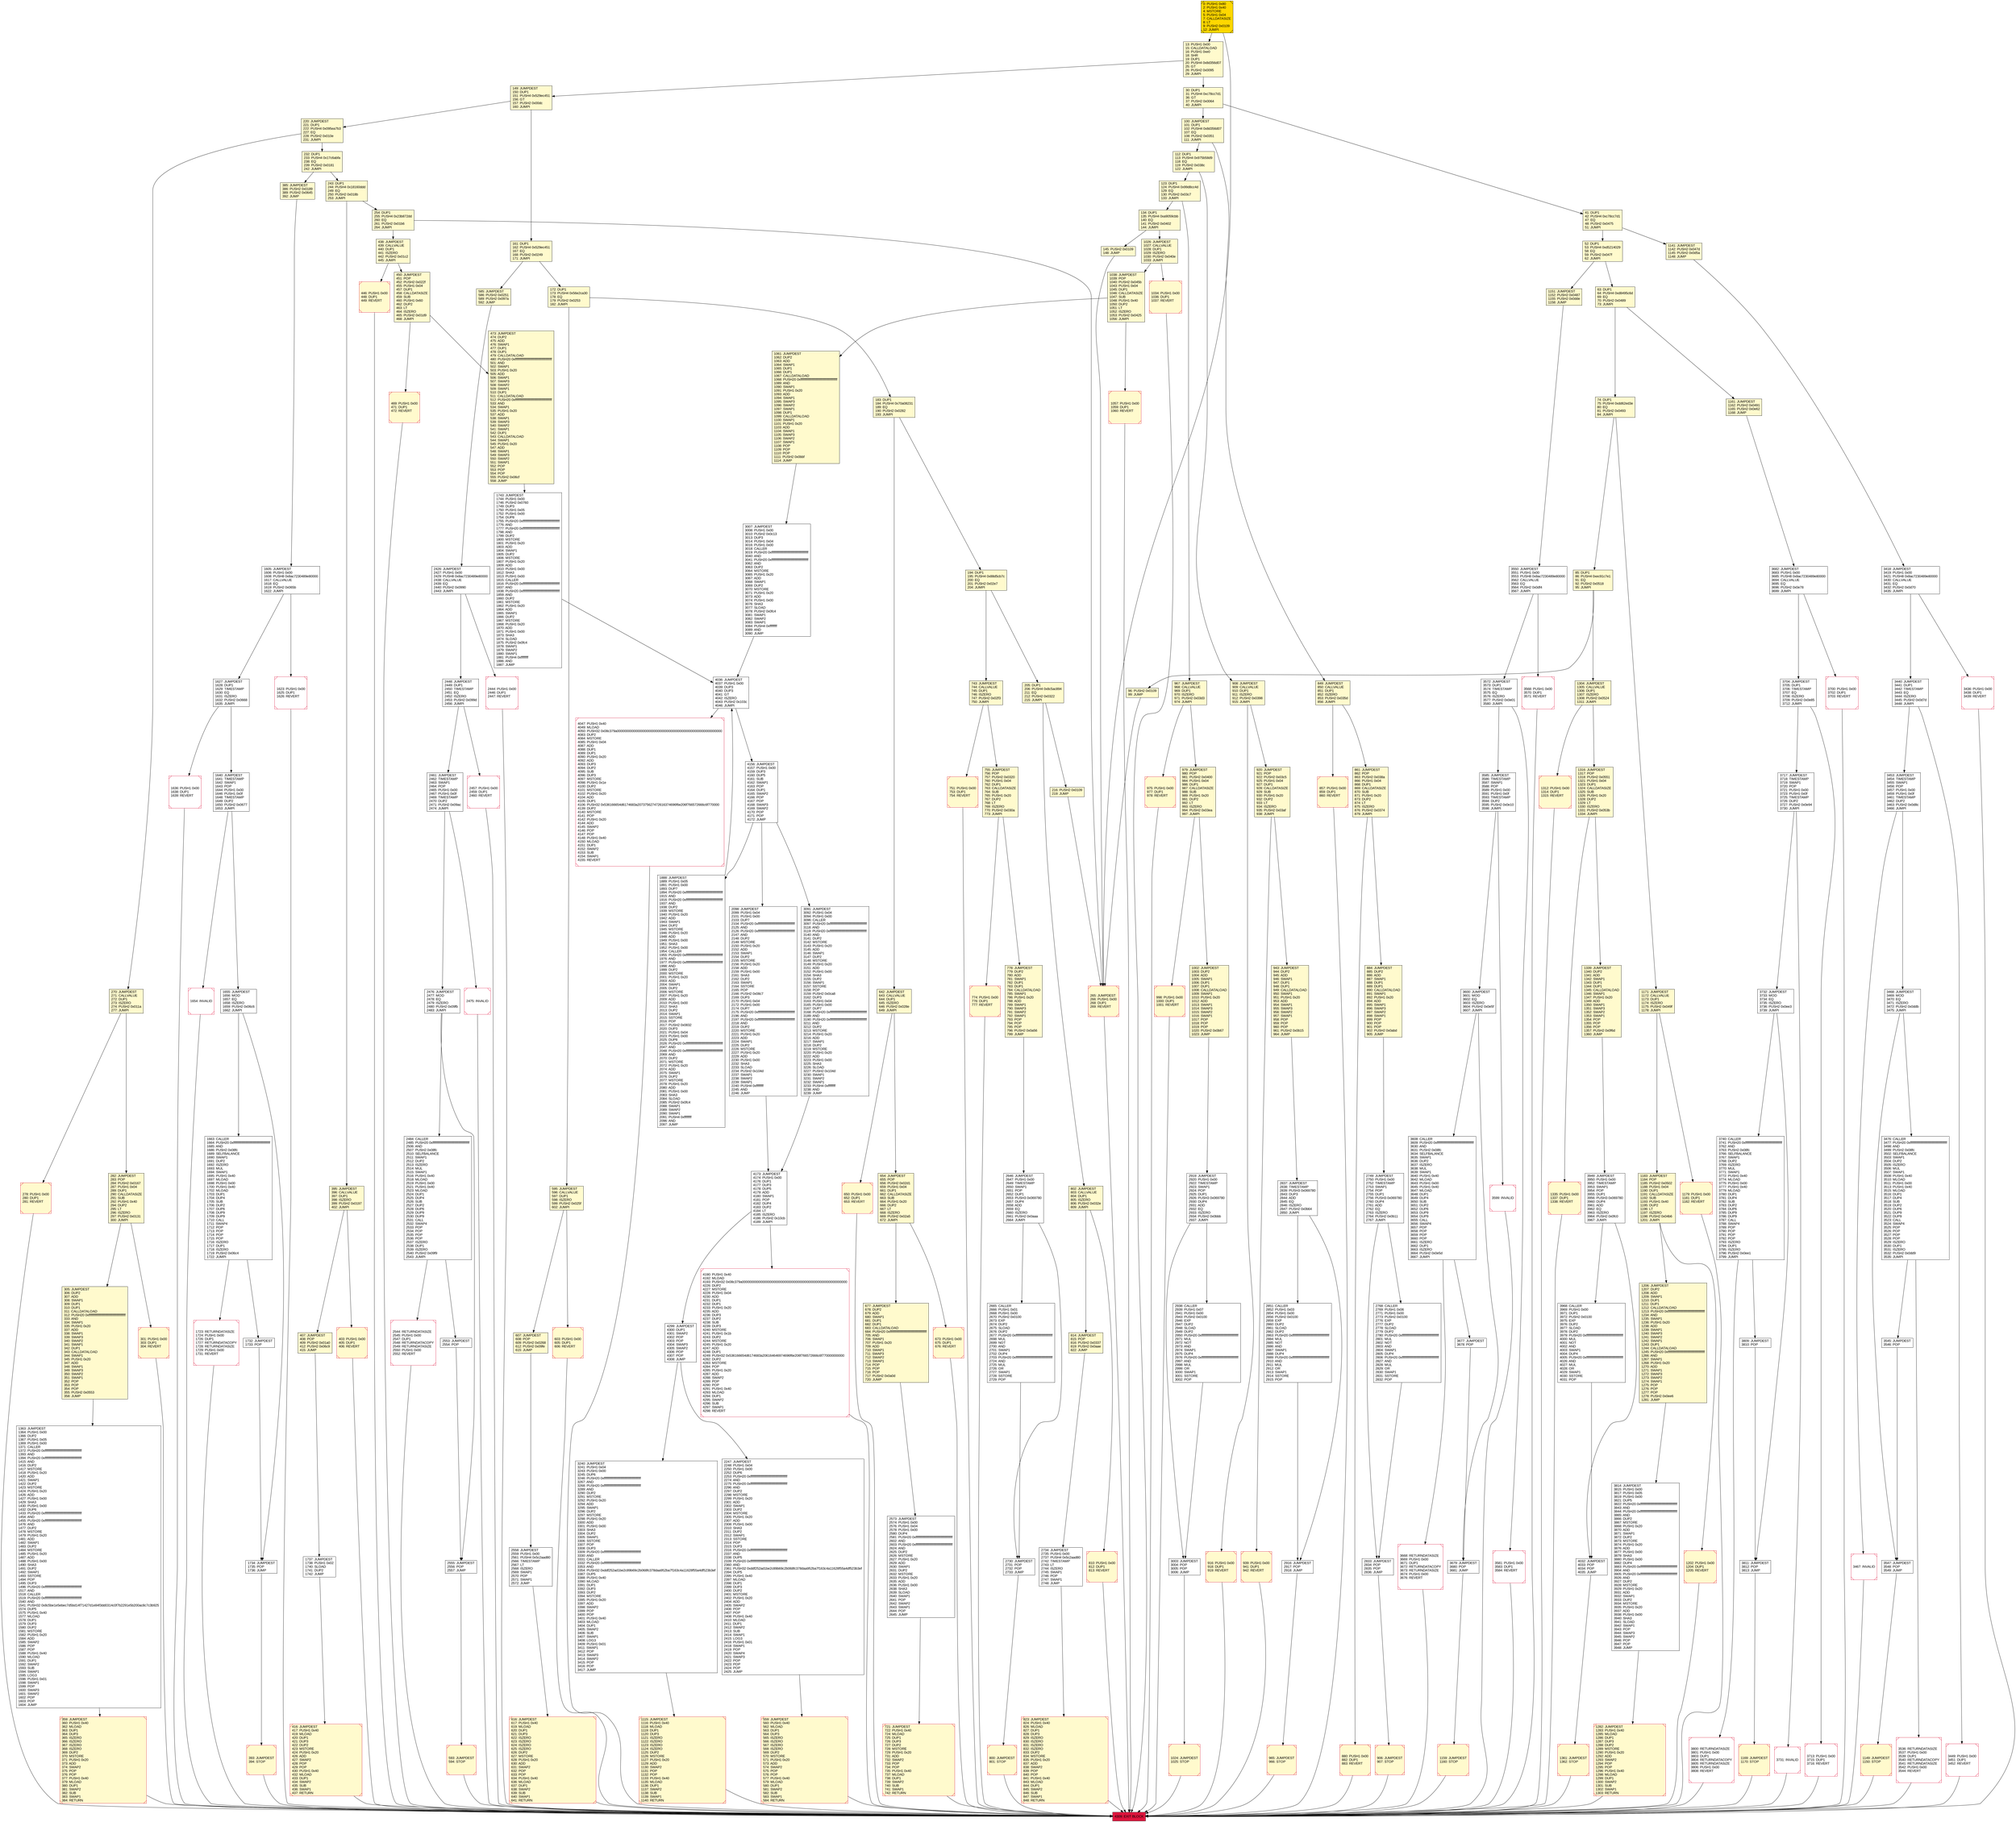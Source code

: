 digraph G {
bgcolor=transparent rankdir=UD;
node [shape=box style=filled color=black fillcolor=white fontname=arial fontcolor=black];
1304 [label="1304: JUMPDEST\l1305: CALLVALUE\l1306: DUP1\l1307: ISZERO\l1308: PUSH2 0x0524\l1311: JUMPI\l" fillcolor=lemonchiffon ];
939 [label="939: PUSH1 0x00\l941: DUP1\l942: REVERT\l" fillcolor=lemonchiffon shape=Msquare color=crimson ];
205 [label="205: DUP1\l206: PUSH4 0x8c5ac894\l211: EQ\l212: PUSH2 0x0322\l215: JUMPI\l" fillcolor=lemonchiffon ];
823 [label="823: JUMPDEST\l824: PUSH1 0x40\l826: MLOAD\l827: DUP1\l828: DUP3\l829: ISZERO\l830: ISZERO\l831: ISZERO\l832: ISZERO\l833: DUP2\l834: MSTORE\l835: PUSH1 0x20\l837: ADD\l838: SWAP2\l839: POP\l840: POP\l841: PUSH1 0x40\l843: MLOAD\l844: DUP1\l845: SWAP2\l846: SUB\l847: SWAP1\l848: RETURN\l" fillcolor=lemonchiffon shape=Msquare color=crimson ];
778 [label="778: JUMPDEST\l779: DUP2\l780: ADD\l781: SWAP1\l782: DUP1\l783: DUP1\l784: CALLDATALOAD\l785: SWAP1\l786: PUSH1 0x20\l788: ADD\l789: SWAP1\l790: SWAP3\l791: SWAP2\l792: SWAP1\l793: POP\l794: POP\l795: POP\l796: PUSH2 0x0a56\l799: JUMP\l" fillcolor=lemonchiffon ];
3572 [label="3572: JUMPDEST\l3573: DUP1\l3574: TIMESTAMP\l3575: EQ\l3576: ISZERO\l3577: PUSH2 0x0e01\l3580: JUMPI\l" ];
1061 [label="1061: JUMPDEST\l1062: DUP2\l1063: ADD\l1064: SWAP1\l1065: DUP1\l1066: DUP1\l1067: CALLDATALOAD\l1068: PUSH20 0xffffffffffffffffffffffffffffffffffffffff\l1089: AND\l1090: SWAP1\l1091: PUSH1 0x20\l1093: ADD\l1094: SWAP1\l1095: SWAP3\l1096: SWAP2\l1097: SWAP1\l1098: DUP1\l1099: CALLDATALOAD\l1100: SWAP1\l1101: PUSH1 0x20\l1103: ADD\l1104: SWAP1\l1105: SWAP3\l1106: SWAP2\l1107: SWAP1\l1108: POP\l1109: POP\l1110: POP\l1111: PUSH2 0x0bbf\l1114: JUMP\l" fillcolor=lemonchiffon ];
416 [label="416: JUMPDEST\l417: PUSH1 0x40\l419: MLOAD\l420: DUP1\l421: DUP3\l422: DUP2\l423: MSTORE\l424: PUSH1 0x20\l426: ADD\l427: SWAP2\l428: POP\l429: POP\l430: PUSH1 0x40\l432: MLOAD\l433: DUP1\l434: SWAP2\l435: SUB\l436: SWAP1\l437: RETURN\l" fillcolor=lemonchiffon shape=Msquare color=crimson ];
123 [label="123: DUP1\l124: PUSH4 0x99d8cc4d\l129: EQ\l130: PUSH2 0x03c7\l133: JUMPI\l" fillcolor=lemonchiffon ];
112 [label="112: DUP1\l113: PUSH4 0x975b58d9\l118: EQ\l119: PUSH2 0x038c\l122: JUMPI\l" fillcolor=lemonchiffon ];
1151 [label="1151: JUMPDEST\l1152: PUSH2 0x0487\l1155: PUSH2 0x0dde\l1158: JUMP\l" fillcolor=lemonchiffon ];
393 [label="393: JUMPDEST\l394: STOP\l" fillcolor=lemonchiffon shape=Msquare color=crimson ];
906 [label="906: JUMPDEST\l907: STOP\l" fillcolor=lemonchiffon shape=Msquare color=crimson ];
4036 [label="4036: JUMPDEST\l4037: PUSH1 0x00\l4039: DUP3\l4040: DUP3\l4041: GT\l4042: ISZERO\l4043: PUSH2 0x103c\l4046: JUMPI\l" ];
446 [label="446: PUSH1 0x00\l448: DUP1\l449: REVERT\l" fillcolor=lemonchiffon shape=Msquare color=crimson ];
52 [label="52: DUP1\l53: PUSH4 0xd5214029\l58: EQ\l59: PUSH2 0x047f\l62: JUMPI\l" fillcolor=lemonchiffon ];
2484 [label="2484: CALLER\l2485: PUSH20 0xffffffffffffffffffffffffffffffffffffffff\l2506: AND\l2507: PUSH2 0x08fc\l2510: SELFBALANCE\l2511: SWAP1\l2512: DUP2\l2513: ISZERO\l2514: MUL\l2515: SWAP1\l2516: PUSH1 0x40\l2518: MLOAD\l2519: PUSH1 0x00\l2521: PUSH1 0x40\l2523: MLOAD\l2524: DUP1\l2525: DUP4\l2526: SUB\l2527: DUP2\l2528: DUP6\l2529: DUP9\l2530: DUP9\l2531: CALL\l2532: SWAP4\l2533: POP\l2534: POP\l2535: POP\l2536: POP\l2537: ISZERO\l2538: DUP1\l2539: ISZERO\l2540: PUSH2 0x09f9\l2543: JUMPI\l" ];
3731 [label="3731: INVALID\l" shape=Msquare color=crimson ];
2444 [label="2444: PUSH1 0x00\l2446: DUP1\l2447: REVERT\l" shape=Msquare color=crimson ];
403 [label="403: PUSH1 0x00\l405: DUP1\l406: REVERT\l" fillcolor=lemonchiffon shape=Msquare color=crimson ];
161 [label="161: DUP1\l162: PUSH4 0x529ec451\l167: EQ\l168: PUSH2 0x0249\l171: JUMPI\l" fillcolor=lemonchiffon ];
916 [label="916: PUSH1 0x00\l918: DUP1\l919: REVERT\l" fillcolor=lemonchiffon shape=Msquare color=crimson ];
3440 [label="3440: JUMPDEST\l3441: DUP1\l3442: TIMESTAMP\l3443: EQ\l3444: ISZERO\l3445: PUSH2 0x0d7d\l3448: JUMPI\l" ];
2457 [label="2457: PUSH1 0x00\l2459: DUP1\l2460: REVERT\l" shape=Msquare color=crimson ];
2734 [label="2734: JUMPDEST\l2735: PUSH1 0x00\l2737: PUSH4 0x5c2aad80\l2742: TIMESTAMP\l2743: LT\l2744: ISZERO\l2745: SWAP1\l2746: POP\l2747: SWAP1\l2748: JUMP\l" ];
2448 [label="2448: JUMPDEST\l2449: DUP1\l2450: TIMESTAMP\l2451: EQ\l2452: ISZERO\l2453: PUSH2 0x099d\l2456: JUMPI\l" ];
2916 [label="2916: JUMPDEST\l2917: POP\l2918: JUMP\l" ];
96 [label="96: PUSH2 0x0109\l99: JUMP\l" fillcolor=lemonchiffon ];
998 [label="998: PUSH1 0x00\l1000: DUP1\l1001: REVERT\l" fillcolor=lemonchiffon shape=Msquare color=crimson ];
13 [label="13: PUSH1 0x00\l15: CALLDATALOAD\l16: PUSH1 0xe0\l18: SHR\l19: DUP1\l20: PUSH4 0x8d356d07\l25: GT\l26: PUSH2 0x0095\l29: JUMPI\l" fillcolor=lemonchiffon ];
3668 [label="3668: RETURNDATASIZE\l3669: PUSH1 0x00\l3671: DUP1\l3672: RETURNDATACOPY\l3673: RETURNDATASIZE\l3674: PUSH1 0x00\l3676: REVERT\l" shape=Msquare color=crimson ];
965 [label="965: JUMPDEST\l966: STOP\l" fillcolor=lemonchiffon shape=Msquare color=crimson ];
3568 [label="3568: PUSH1 0x00\l3570: DUP1\l3571: REVERT\l" shape=Msquare color=crimson ];
172 [label="172: DUP1\l173: PUSH4 0x56e2ca30\l178: EQ\l179: PUSH2 0x0253\l182: JUMPI\l" fillcolor=lemonchiffon ];
1316 [label="1316: JUMPDEST\l1317: POP\l1318: PUSH2 0x0551\l1321: PUSH1 0x04\l1323: DUP1\l1324: CALLDATASIZE\l1325: SUB\l1326: PUSH1 0x20\l1328: DUP2\l1329: LT\l1330: ISZERO\l1331: PUSH2 0x053b\l1334: JUMPI\l" fillcolor=lemonchiffon ];
359 [label="359: JUMPDEST\l360: PUSH1 0x40\l362: MLOAD\l363: DUP1\l364: DUP3\l365: ISZERO\l366: ISZERO\l367: ISZERO\l368: ISZERO\l369: DUP2\l370: MSTORE\l371: PUSH1 0x20\l373: ADD\l374: SWAP2\l375: POP\l376: POP\l377: PUSH1 0x40\l379: MLOAD\l380: DUP1\l381: SWAP2\l382: SUB\l383: SWAP1\l384: RETURN\l" fillcolor=lemonchiffon shape=Msquare color=crimson ];
3581 [label="3581: PUSH1 0x00\l3583: DUP1\l3584: REVERT\l" shape=Msquare color=crimson ];
134 [label="134: DUP1\l135: PUSH4 0xa9059cbb\l140: EQ\l141: PUSH2 0x0402\l144: JUMPI\l" fillcolor=lemonchiffon ];
1141 [label="1141: JUMPDEST\l1142: PUSH2 0x047d\l1145: PUSH2 0x0d5a\l1148: JUMP\l" fillcolor=lemonchiffon ];
2665 [label="2665: CALLER\l2666: PUSH1 0x01\l2668: PUSH1 0x00\l2670: PUSH2 0x0100\l2673: EXP\l2674: DUP2\l2675: SLOAD\l2676: DUP2\l2677: PUSH20 0xffffffffffffffffffffffffffffffffffffffff\l2698: MUL\l2699: NOT\l2700: AND\l2701: SWAP1\l2702: DUP4\l2703: PUSH20 0xffffffffffffffffffffffffffffffffffffffff\l2724: AND\l2725: MUL\l2726: OR\l2727: SWAP1\l2728: SSTORE\l2729: POP\l" ];
30 [label="30: DUP1\l31: PUSH4 0xc78cc7d1\l36: GT\l37: PUSH2 0x0064\l40: JUMPI\l" fillcolor=lemonchiffon ];
3677 [label="3677: JUMPDEST\l3678: POP\l" ];
975 [label="975: PUSH1 0x00\l977: DUP1\l978: REVERT\l" fillcolor=lemonchiffon shape=Msquare color=crimson ];
41 [label="41: DUP1\l42: PUSH4 0xc78cc7d1\l47: EQ\l48: PUSH2 0x0475\l51: JUMPI\l" fillcolor=lemonchiffon ];
469 [label="469: PUSH1 0x00\l471: DUP1\l472: REVERT\l" fillcolor=lemonchiffon shape=Msquare color=crimson ];
4190 [label="4190: PUSH1 0x40\l4192: MLOAD\l4193: PUSH32 0x08c379a000000000000000000000000000000000000000000000000000000000\l4226: DUP2\l4227: MSTORE\l4228: PUSH1 0x04\l4230: ADD\l4231: DUP1\l4232: DUP1\l4233: PUSH1 0x20\l4235: ADD\l4236: DUP3\l4237: DUP2\l4238: SUB\l4239: DUP3\l4240: MSTORE\l4241: PUSH1 0x1b\l4243: DUP2\l4244: MSTORE\l4245: PUSH1 0x20\l4247: ADD\l4248: DUP1\l4249: PUSH32 0x536166654d6174683a206164646974696f6e206f766572666c6f770000000000\l4282: DUP2\l4283: MSTORE\l4284: POP\l4285: PUSH1 0x20\l4287: ADD\l4288: SWAP2\l4289: POP\l4290: POP\l4291: PUSH1 0x40\l4293: MLOAD\l4294: DUP1\l4295: SWAP2\l4296: SUB\l4297: SWAP1\l4298: REVERT\l" shape=Msquare color=crimson ];
1002 [label="1002: JUMPDEST\l1003: DUP2\l1004: ADD\l1005: SWAP1\l1006: DUP1\l1007: DUP1\l1008: CALLDATALOAD\l1009: SWAP1\l1010: PUSH1 0x20\l1012: ADD\l1013: SWAP1\l1014: SWAP3\l1015: SWAP2\l1016: SWAP1\l1017: POP\l1018: POP\l1019: POP\l1020: PUSH2 0x0b67\l1023: JUMP\l" fillcolor=lemonchiffon ];
755 [label="755: JUMPDEST\l756: POP\l757: PUSH2 0x0320\l760: PUSH1 0x04\l762: DUP1\l763: CALLDATASIZE\l764: SUB\l765: PUSH1 0x20\l767: DUP2\l768: LT\l769: ISZERO\l770: PUSH2 0x030a\l773: JUMPI\l" fillcolor=lemonchiffon ];
2768 [label="2768: CALLER\l2769: PUSH1 0x06\l2771: PUSH1 0x00\l2773: PUSH2 0x0100\l2776: EXP\l2777: DUP2\l2778: SLOAD\l2779: DUP2\l2780: PUSH20 0xffffffffffffffffffffffffffffffffffffffff\l2801: MUL\l2802: NOT\l2803: AND\l2804: SWAP1\l2805: DUP4\l2806: PUSH20 0xffffffffffffffffffffffffffffffffffffffff\l2827: AND\l2828: MUL\l2829: OR\l2830: SWAP1\l2831: SSTORE\l2832: POP\l" ];
1312 [label="1312: PUSH1 0x00\l1314: DUP1\l1315: REVERT\l" fillcolor=lemonchiffon shape=Msquare color=crimson ];
3608 [label="3608: CALLER\l3609: PUSH20 0xffffffffffffffffffffffffffffffffffffffff\l3630: AND\l3631: PUSH2 0x08fc\l3634: SELFBALANCE\l3635: SWAP1\l3636: DUP2\l3637: ISZERO\l3638: MUL\l3639: SWAP1\l3640: PUSH1 0x40\l3642: MLOAD\l3643: PUSH1 0x00\l3645: PUSH1 0x40\l3647: MLOAD\l3648: DUP1\l3649: DUP4\l3650: SUB\l3651: DUP2\l3652: DUP6\l3653: DUP9\l3654: DUP9\l3655: CALL\l3656: SWAP4\l3657: POP\l3658: POP\l3659: POP\l3660: POP\l3661: ISZERO\l3662: DUP1\l3663: ISZERO\l3664: PUSH2 0x0e5d\l3667: JUMPI\l" ];
810 [label="810: PUSH1 0x00\l812: DUP1\l813: REVERT\l" fillcolor=lemonchiffon shape=Msquare color=crimson ];
301 [label="301: PUSH1 0x00\l303: DUP1\l304: REVERT\l" fillcolor=lemonchiffon shape=Msquare color=crimson ];
3476 [label="3476: CALLER\l3477: PUSH20 0xffffffffffffffffffffffffffffffffffffffff\l3498: AND\l3499: PUSH2 0x08fc\l3502: SELFBALANCE\l3503: SWAP1\l3504: DUP2\l3505: ISZERO\l3506: MUL\l3507: SWAP1\l3508: PUSH1 0x40\l3510: MLOAD\l3511: PUSH1 0x00\l3513: PUSH1 0x40\l3515: MLOAD\l3516: DUP1\l3517: DUP4\l3518: SUB\l3519: DUP2\l3520: DUP6\l3521: DUP9\l3522: DUP9\l3523: CALL\l3524: SWAP4\l3525: POP\l3526: POP\l3527: POP\l3528: POP\l3529: ISZERO\l3530: DUP1\l3531: ISZERO\l3532: PUSH2 0x0dd9\l3535: JUMPI\l" ];
100 [label="100: JUMPDEST\l101: DUP1\l102: PUSH4 0x8d356d07\l107: EQ\l108: PUSH2 0x0351\l111: JUMPI\l" fillcolor=lemonchiffon ];
967 [label="967: JUMPDEST\l968: CALLVALUE\l969: DUP1\l970: ISZERO\l971: PUSH2 0x03d3\l974: JUMPI\l" fillcolor=lemonchiffon ];
3418 [label="3418: JUMPDEST\l3419: PUSH1 0x00\l3421: PUSH8 0x8ac7230489e80000\l3430: CALLVALUE\l3431: EQ\l3432: PUSH2 0x0d70\l3435: JUMPI\l" ];
1335 [label="1335: PUSH1 0x00\l1337: DUP1\l1338: REVERT\l" fillcolor=lemonchiffon shape=Msquare color=crimson ];
1363 [label="1363: JUMPDEST\l1364: PUSH1 0x00\l1366: DUP2\l1367: PUSH1 0x05\l1369: PUSH1 0x00\l1371: CALLER\l1372: PUSH20 0xffffffffffffffffffffffffffffffffffffffff\l1393: AND\l1394: PUSH20 0xffffffffffffffffffffffffffffffffffffffff\l1415: AND\l1416: DUP2\l1417: MSTORE\l1418: PUSH1 0x20\l1420: ADD\l1421: SWAP1\l1422: DUP2\l1423: MSTORE\l1424: PUSH1 0x20\l1426: ADD\l1427: PUSH1 0x00\l1429: SHA3\l1430: PUSH1 0x00\l1432: DUP6\l1433: PUSH20 0xffffffffffffffffffffffffffffffffffffffff\l1454: AND\l1455: PUSH20 0xffffffffffffffffffffffffffffffffffffffff\l1476: AND\l1477: DUP2\l1478: MSTORE\l1479: PUSH1 0x20\l1481: ADD\l1482: SWAP1\l1483: DUP2\l1484: MSTORE\l1485: PUSH1 0x20\l1487: ADD\l1488: PUSH1 0x00\l1490: SHA3\l1491: DUP2\l1492: SWAP1\l1493: SSTORE\l1494: POP\l1495: DUP3\l1496: PUSH20 0xffffffffffffffffffffffffffffffffffffffff\l1517: AND\l1518: CALLER\l1519: PUSH20 0xffffffffffffffffffffffffffffffffffffffff\l1540: AND\l1541: PUSH32 0x8c5be1e5ebec7d5bd14f71427d1e84f3dd0314c0f7b2291e5b200ac8c7c3b925\l1574: DUP5\l1575: PUSH1 0x40\l1577: MLOAD\l1578: DUP1\l1579: DUP3\l1580: DUP2\l1581: MSTORE\l1582: PUSH1 0x20\l1584: ADD\l1585: SWAP2\l1586: POP\l1587: POP\l1588: PUSH1 0x40\l1590: MLOAD\l1591: DUP1\l1592: SWAP2\l1593: SUB\l1594: SWAP1\l1595: LOG3\l1596: PUSH1 0x01\l1598: SWAP1\l1599: POP\l1600: SWAP3\l1601: SWAP2\l1602: POP\l1603: POP\l1604: JUMP\l" ];
1038 [label="1038: JUMPDEST\l1039: POP\l1040: PUSH2 0x045b\l1043: PUSH1 0x04\l1045: DUP1\l1046: CALLDATASIZE\l1047: SUB\l1048: PUSH1 0x40\l1050: DUP2\l1051: LT\l1052: ISZERO\l1053: PUSH2 0x0425\l1056: JUMPI\l" fillcolor=lemonchiffon ];
3732 [label="3732: JUMPDEST\l3733: MOD\l3734: EQ\l3735: ISZERO\l3736: PUSH2 0x0ee3\l3739: JUMPI\l" ];
1723 [label="1723: RETURNDATASIZE\l1724: PUSH1 0x00\l1726: DUP1\l1727: RETURNDATACOPY\l1728: RETURNDATASIZE\l1729: PUSH1 0x00\l1731: REVERT\l" shape=Msquare color=crimson ];
774 [label="774: PUSH1 0x00\l776: DUP1\l777: REVERT\l" fillcolor=lemonchiffon shape=Msquare color=crimson ];
1605 [label="1605: JUMPDEST\l1606: PUSH1 0x00\l1608: PUSH8 0x8ac7230489e80000\l1617: CALLVALUE\l1618: EQ\l1619: PUSH2 0x065b\l1622: JUMPI\l" ];
232 [label="232: DUP1\l233: PUSH4 0x17c6abfa\l238: EQ\l239: PUSH2 0x0181\l242: JUMPI\l" fillcolor=lemonchiffon ];
407 [label="407: JUMPDEST\l408: POP\l409: PUSH2 0x01a0\l412: PUSH2 0x06c9\l415: JUMP\l" fillcolor=lemonchiffon ];
3599 [label="3599: INVALID\l" shape=Msquare color=crimson ];
1282 [label="1282: JUMPDEST\l1283: PUSH1 0x40\l1285: MLOAD\l1286: DUP1\l1287: DUP3\l1288: DUP2\l1289: MSTORE\l1290: PUSH1 0x20\l1292: ADD\l1293: SWAP2\l1294: POP\l1295: POP\l1296: PUSH1 0x40\l1298: MLOAD\l1299: DUP1\l1300: SWAP2\l1301: SUB\l1302: SWAP1\l1303: RETURN\l" fillcolor=lemonchiffon shape=Msquare color=crimson ];
1663 [label="1663: CALLER\l1664: PUSH20 0xffffffffffffffffffffffffffffffffffffffff\l1685: AND\l1686: PUSH2 0x08fc\l1689: SELFBALANCE\l1690: SWAP1\l1691: DUP2\l1692: ISZERO\l1693: MUL\l1694: SWAP1\l1695: PUSH1 0x40\l1697: MLOAD\l1698: PUSH1 0x00\l1700: PUSH1 0x40\l1702: MLOAD\l1703: DUP1\l1704: DUP4\l1705: SUB\l1706: DUP2\l1707: DUP6\l1708: DUP9\l1709: DUP9\l1710: CALL\l1711: SWAP4\l1712: POP\l1713: POP\l1714: POP\l1715: POP\l1716: ISZERO\l1717: DUP1\l1718: ISZERO\l1719: PUSH2 0x06c4\l1722: JUMPI\l" ];
800 [label="800: JUMPDEST\l801: STOP\l" fillcolor=lemonchiffon shape=Msquare color=crimson ];
145 [label="145: PUSH2 0x0109\l148: JUMP\l" fillcolor=lemonchiffon ];
1737 [label="1737: JUMPDEST\l1738: PUSH1 0x02\l1740: SLOAD\l1741: DUP2\l1742: JUMP\l" ];
2476 [label="2476: JUMPDEST\l2477: MOD\l2478: EQ\l2479: ISZERO\l2480: PUSH2 0x09fb\l2483: JUMPI\l" ];
4047 [label="4047: PUSH1 0x40\l4049: MLOAD\l4050: PUSH32 0x08c379a000000000000000000000000000000000000000000000000000000000\l4083: DUP2\l4084: MSTORE\l4085: PUSH1 0x04\l4087: ADD\l4088: DUP1\l4089: DUP1\l4090: PUSH1 0x20\l4092: ADD\l4093: DUP3\l4094: DUP2\l4095: SUB\l4096: DUP3\l4097: MSTORE\l4098: PUSH1 0x1e\l4100: DUP2\l4101: MSTORE\l4102: PUSH1 0x20\l4104: ADD\l4105: DUP1\l4106: PUSH32 0x536166654d6174683a207375627472616374696f6e206f766572666c6f770000\l4139: DUP2\l4140: MSTORE\l4141: POP\l4142: PUSH1 0x20\l4144: ADD\l4145: SWAP2\l4146: POP\l4147: POP\l4148: PUSH1 0x40\l4150: MLOAD\l4151: DUP1\l4152: SWAP2\l4153: SUB\l4154: SWAP1\l4155: REVERT\l" shape=Msquare color=crimson ];
278 [label="278: PUSH1 0x00\l280: DUP1\l281: REVERT\l" fillcolor=lemonchiffon shape=Msquare color=crimson ];
2919 [label="2919: JUMPDEST\l2920: PUSH1 0x00\l2922: TIMESTAMP\l2923: SWAP1\l2924: POP\l2925: DUP1\l2926: PUSH3 0x069780\l2930: DUP4\l2931: ADD\l2932: EQ\l2933: ISZERO\l2934: PUSH2 0x0bbb\l2937: JUMPI\l" ];
849 [label="849: JUMPDEST\l850: CALLVALUE\l851: DUP1\l852: ISZERO\l853: PUSH2 0x035d\l856: JUMPI\l" fillcolor=lemonchiffon ];
607 [label="607: JUMPDEST\l608: POP\l609: PUSH2 0x0268\l612: PUSH2 0x09fe\l615: JUMP\l" fillcolor=lemonchiffon ];
3091 [label="3091: JUMPDEST\l3092: PUSH1 0x04\l3094: PUSH1 0x00\l3096: CALLER\l3097: PUSH20 0xffffffffffffffffffffffffffffffffffffffff\l3118: AND\l3119: PUSH20 0xffffffffffffffffffffffffffffffffffffffff\l3140: AND\l3141: DUP2\l3142: MSTORE\l3143: PUSH1 0x20\l3145: ADD\l3146: SWAP1\l3147: DUP2\l3148: MSTORE\l3149: PUSH1 0x20\l3151: ADD\l3152: PUSH1 0x00\l3154: SHA3\l3155: DUP2\l3156: SWAP1\l3157: SSTORE\l3158: POP\l3159: PUSH2 0x0ca8\l3162: DUP3\l3163: PUSH1 0x04\l3165: PUSH1 0x00\l3167: DUP7\l3168: PUSH20 0xffffffffffffffffffffffffffffffffffffffff\l3189: AND\l3190: PUSH20 0xffffffffffffffffffffffffffffffffffffffff\l3211: AND\l3212: DUP2\l3213: MSTORE\l3214: PUSH1 0x20\l3216: ADD\l3217: SWAP1\l3218: DUP2\l3219: MSTORE\l3220: PUSH1 0x20\l3222: ADD\l3223: PUSH1 0x00\l3225: SHA3\l3226: SLOAD\l3227: PUSH2 0x104d\l3230: SWAP1\l3231: SWAP2\l3232: SWAP1\l3233: PUSH4 0xffffffff\l3238: AND\l3239: JUMP\l" ];
3800 [label="3800: RETURNDATASIZE\l3801: PUSH1 0x00\l3803: DUP1\l3804: RETURNDATACOPY\l3805: RETURNDATASIZE\l3806: PUSH1 0x00\l3808: REVERT\l" shape=Msquare color=crimson ];
1361 [label="1361: JUMPDEST\l1362: STOP\l" fillcolor=lemonchiffon shape=Msquare color=crimson ];
1654 [label="1654: INVALID\l" shape=Msquare color=crimson ];
1171 [label="1171: JUMPDEST\l1172: CALLVALUE\l1173: DUP1\l1174: ISZERO\l1175: PUSH2 0x049f\l1178: JUMPI\l" fillcolor=lemonchiffon ];
3436 [label="3436: PUSH1 0x00\l3438: DUP1\l3439: REVERT\l" shape=Msquare color=crimson ];
743 [label="743: JUMPDEST\l744: CALLVALUE\l745: DUP1\l746: ISZERO\l747: PUSH2 0x02f3\l750: JUMPI\l" fillcolor=lemonchiffon ];
270 [label="270: JUMPDEST\l271: CALLVALUE\l272: DUP1\l273: ISZERO\l274: PUSH2 0x011a\l277: JUMPI\l" fillcolor=lemonchiffon ];
3809 [label="3809: JUMPDEST\l3810: POP\l" ];
880 [label="880: PUSH1 0x00\l882: DUP1\l883: REVERT\l" fillcolor=lemonchiffon shape=Msquare color=crimson ];
243 [label="243: DUP1\l244: PUSH4 0x18160ddd\l249: EQ\l250: PUSH2 0x018b\l253: JUMPI\l" fillcolor=lemonchiffon ];
2573 [label="2573: JUMPDEST\l2574: PUSH1 0x00\l2576: PUSH1 0x04\l2578: PUSH1 0x00\l2580: DUP4\l2581: PUSH20 0xffffffffffffffffffffffffffffffffffffffff\l2602: AND\l2603: PUSH20 0xffffffffffffffffffffffffffffffffffffffff\l2624: AND\l2625: DUP2\l2626: MSTORE\l2627: PUSH1 0x20\l2629: ADD\l2630: SWAP1\l2631: DUP2\l2632: MSTORE\l2633: PUSH1 0x20\l2635: ADD\l2636: PUSH1 0x00\l2638: SHA3\l2639: SLOAD\l2640: SWAP1\l2641: POP\l2642: SWAP2\l2643: SWAP1\l2644: POP\l2645: JUMP\l" ];
4309 [label="4309: EXIT BLOCK\l" fillcolor=crimson ];
1743 [label="1743: JUMPDEST\l1744: PUSH1 0x00\l1746: PUSH2 0x0760\l1749: DUP3\l1750: PUSH1 0x05\l1752: PUSH1 0x00\l1754: DUP8\l1755: PUSH20 0xffffffffffffffffffffffffffffffffffffffff\l1776: AND\l1777: PUSH20 0xffffffffffffffffffffffffffffffffffffffff\l1798: AND\l1799: DUP2\l1800: MSTORE\l1801: PUSH1 0x20\l1803: ADD\l1804: SWAP1\l1805: DUP2\l1806: MSTORE\l1807: PUSH1 0x20\l1809: ADD\l1810: PUSH1 0x00\l1812: SHA3\l1813: PUSH1 0x00\l1815: CALLER\l1816: PUSH20 0xffffffffffffffffffffffffffffffffffffffff\l1837: AND\l1838: PUSH20 0xffffffffffffffffffffffffffffffffffffffff\l1859: AND\l1860: DUP2\l1861: MSTORE\l1862: PUSH1 0x20\l1864: ADD\l1865: SWAP1\l1866: DUP2\l1867: MSTORE\l1868: PUSH1 0x20\l1870: ADD\l1871: PUSH1 0x00\l1873: SHA3\l1874: SLOAD\l1875: PUSH2 0x0fc4\l1878: SWAP1\l1879: SWAP2\l1880: SWAP1\l1881: PUSH4 0xffffffff\l1886: AND\l1887: JUMP\l" ];
1888 [label="1888: JUMPDEST\l1889: PUSH1 0x05\l1891: PUSH1 0x00\l1893: DUP7\l1894: PUSH20 0xffffffffffffffffffffffffffffffffffffffff\l1915: AND\l1916: PUSH20 0xffffffffffffffffffffffffffffffffffffffff\l1937: AND\l1938: DUP2\l1939: MSTORE\l1940: PUSH1 0x20\l1942: ADD\l1943: SWAP1\l1944: DUP2\l1945: MSTORE\l1946: PUSH1 0x20\l1948: ADD\l1949: PUSH1 0x00\l1951: SHA3\l1952: PUSH1 0x00\l1954: CALLER\l1955: PUSH20 0xffffffffffffffffffffffffffffffffffffffff\l1976: AND\l1977: PUSH20 0xffffffffffffffffffffffffffffffffffffffff\l1998: AND\l1999: DUP2\l2000: MSTORE\l2001: PUSH1 0x20\l2003: ADD\l2004: SWAP1\l2005: DUP2\l2006: MSTORE\l2007: PUSH1 0x20\l2009: ADD\l2010: PUSH1 0x00\l2012: SHA3\l2013: DUP2\l2014: SWAP1\l2015: SSTORE\l2016: POP\l2017: PUSH2 0x0832\l2020: DUP3\l2021: PUSH1 0x04\l2023: PUSH1 0x00\l2025: DUP8\l2026: PUSH20 0xffffffffffffffffffffffffffffffffffffffff\l2047: AND\l2048: PUSH20 0xffffffffffffffffffffffffffffffffffffffff\l2069: AND\l2070: DUP2\l2071: MSTORE\l2072: PUSH1 0x20\l2074: ADD\l2075: SWAP1\l2076: DUP2\l2077: MSTORE\l2078: PUSH1 0x20\l2080: ADD\l2081: PUSH1 0x00\l2083: SHA3\l2084: SLOAD\l2085: PUSH2 0x0fc4\l2088: SWAP1\l2089: SWAP2\l2090: SWAP1\l2091: PUSH4 0xffffffff\l2096: AND\l2097: JUMP\l" ];
3449 [label="3449: PUSH1 0x00\l3451: DUP1\l3452: REVERT\l" shape=Msquare color=crimson ];
2555 [label="2555: JUMPDEST\l2556: POP\l2557: JUMP\l" ];
2837 [label="2837: JUMPDEST\l2838: TIMESTAMP\l2839: PUSH3 0x069780\l2843: DUP3\l2844: ADD\l2845: EQ\l2846: ISZERO\l2847: PUSH2 0x0b64\l2850: JUMPI\l" ];
2730 [label="2730: JUMPDEST\l2731: POP\l2732: POP\l2733: JUMP\l" ];
1183 [label="1183: JUMPDEST\l1184: POP\l1185: PUSH2 0x0502\l1188: PUSH1 0x04\l1190: DUP1\l1191: CALLDATASIZE\l1192: SUB\l1193: PUSH1 0x40\l1195: DUP2\l1196: LT\l1197: ISZERO\l1198: PUSH2 0x04b6\l1201: JUMPI\l" fillcolor=lemonchiffon ];
943 [label="943: JUMPDEST\l944: DUP2\l945: ADD\l946: SWAP1\l947: DUP1\l948: DUP1\l949: CALLDATALOAD\l950: SWAP1\l951: PUSH1 0x20\l953: ADD\l954: SWAP1\l955: SWAP3\l956: SWAP2\l957: SWAP1\l958: POP\l959: POP\l960: POP\l961: PUSH2 0x0b15\l964: JUMP\l" fillcolor=lemonchiffon ];
395 [label="395: JUMPDEST\l396: CALLVALUE\l397: DUP1\l398: ISZERO\l399: PUSH2 0x0197\l402: JUMPI\l" fillcolor=lemonchiffon ];
1732 [label="1732: JUMPDEST\l1733: POP\l" ];
857 [label="857: PUSH1 0x00\l859: DUP1\l860: REVERT\l" fillcolor=lemonchiffon shape=Msquare color=crimson ];
216 [label="216: PUSH2 0x0109\l219: JUMP\l" fillcolor=lemonchiffon ];
3547 [label="3547: JUMPDEST\l3548: POP\l3549: JUMP\l" ];
979 [label="979: JUMPDEST\l980: POP\l981: PUSH2 0x0400\l984: PUSH1 0x04\l986: DUP1\l987: CALLDATASIZE\l988: SUB\l989: PUSH1 0x20\l991: DUP2\l992: LT\l993: ISZERO\l994: PUSH2 0x03ea\l997: JUMPI\l" fillcolor=lemonchiffon ];
673 [label="673: PUSH1 0x00\l675: DUP1\l676: REVERT\l" fillcolor=lemonchiffon shape=Msquare color=crimson ];
149 [label="149: JUMPDEST\l150: DUP1\l151: PUSH4 0x529ec451\l156: GT\l157: PUSH2 0x00dc\l160: JUMPI\l" fillcolor=lemonchiffon ];
2426 [label="2426: JUMPDEST\l2427: PUSH1 0x00\l2429: PUSH8 0x8ac7230489e80000\l2438: CALLVALUE\l2439: EQ\l2440: PUSH2 0x0990\l2443: JUMPI\l" ];
1169 [label="1169: JUMPDEST\l1170: STOP\l" fillcolor=lemonchiffon shape=Msquare color=crimson ];
183 [label="183: DUP1\l184: PUSH4 0x70a08231\l189: EQ\l190: PUSH2 0x0282\l193: JUMPI\l" fillcolor=lemonchiffon ];
265 [label="265: JUMPDEST\l266: PUSH1 0x00\l268: DUP1\l269: REVERT\l" fillcolor=lemonchiffon shape=Msquare color=crimson ];
3968 [label="3968: CALLER\l3969: PUSH1 0x00\l3971: DUP1\l3972: PUSH2 0x0100\l3975: EXP\l3976: DUP2\l3977: SLOAD\l3978: DUP2\l3979: PUSH20 0xffffffffffffffffffffffffffffffffffffffff\l4000: MUL\l4001: NOT\l4002: AND\l4003: SWAP1\l4004: DUP4\l4005: PUSH20 0xffffffffffffffffffffffffffffffffffffffff\l4026: AND\l4027: MUL\l4028: OR\l4029: SWAP1\l4030: SSTORE\l4031: POP\l" ];
559 [label="559: JUMPDEST\l560: PUSH1 0x40\l562: MLOAD\l563: DUP1\l564: DUP3\l565: ISZERO\l566: ISZERO\l567: ISZERO\l568: ISZERO\l569: DUP2\l570: MSTORE\l571: PUSH1 0x20\l573: ADD\l574: SWAP2\l575: POP\l576: POP\l577: PUSH1 0x40\l579: MLOAD\l580: DUP1\l581: SWAP2\l582: SUB\l583: SWAP1\l584: RETURN\l" fillcolor=lemonchiffon shape=Msquare color=crimson ];
1159 [label="1159: JUMPDEST\l1160: STOP\l" fillcolor=lemonchiffon shape=Msquare color=crimson ];
1202 [label="1202: PUSH1 0x00\l1204: DUP1\l1205: REVERT\l" fillcolor=lemonchiffon shape=Msquare color=crimson ];
2475 [label="2475: INVALID\l" shape=Msquare color=crimson ];
385 [label="385: JUMPDEST\l386: PUSH2 0x0189\l389: PUSH2 0x0645\l392: JUMP\l" fillcolor=lemonchiffon ];
1161 [label="1161: JUMPDEST\l1162: PUSH2 0x0491\l1165: PUSH2 0x0e62\l1168: JUMP\l" fillcolor=lemonchiffon ];
3713 [label="3713: PUSH1 0x00\l3715: DUP1\l3716: REVERT\l" shape=Msquare color=crimson ];
3585 [label="3585: JUMPDEST\l3586: TIMESTAMP\l3587: SWAP1\l3588: POP\l3589: PUSH1 0x00\l3591: PUSH1 0x0f\l3593: TIMESTAMP\l3594: DUP2\l3595: PUSH2 0x0e10\l3598: JUMPI\l" ];
884 [label="884: JUMPDEST\l885: DUP2\l886: ADD\l887: SWAP1\l888: DUP1\l889: DUP1\l890: CALLDATALOAD\l891: SWAP1\l892: PUSH1 0x20\l894: ADD\l895: SWAP1\l896: SWAP3\l897: SWAP2\l898: SWAP1\l899: POP\l900: POP\l901: POP\l902: PUSH2 0x0abd\l905: JUMP\l" fillcolor=lemonchiffon ];
3682 [label="3682: JUMPDEST\l3683: PUSH1 0x00\l3685: PUSH8 0x8ac7230489e80000\l3694: CALLVALUE\l3695: EQ\l3696: PUSH2 0x0e78\l3699: JUMPI\l" ];
74 [label="74: DUP1\l75: PUSH4 0xdd62ed3e\l80: EQ\l81: PUSH2 0x0493\l84: JUMPI\l" fillcolor=lemonchiffon ];
3468 [label="3468: JUMPDEST\l3469: MOD\l3470: EQ\l3471: ISZERO\l3472: PUSH2 0x0ddb\l3475: JUMPI\l" ];
802 [label="802: JUMPDEST\l803: CALLVALUE\l804: DUP1\l805: ISZERO\l806: PUSH2 0x032e\l809: JUMPI\l" fillcolor=lemonchiffon ];
650 [label="650: PUSH1 0x00\l652: DUP1\l653: REVERT\l" fillcolor=lemonchiffon shape=Msquare color=crimson ];
3467 [label="3467: INVALID\l" shape=Msquare color=crimson ];
2247 [label="2247: JUMPDEST\l2248: PUSH1 0x04\l2250: PUSH1 0x00\l2252: DUP6\l2253: PUSH20 0xffffffffffffffffffffffffffffffffffffffff\l2274: AND\l2275: PUSH20 0xffffffffffffffffffffffffffffffffffffffff\l2296: AND\l2297: DUP2\l2298: MSTORE\l2299: PUSH1 0x20\l2301: ADD\l2302: SWAP1\l2303: DUP2\l2304: MSTORE\l2305: PUSH1 0x20\l2307: ADD\l2308: PUSH1 0x00\l2310: SHA3\l2311: DUP2\l2312: SWAP1\l2313: SSTORE\l2314: POP\l2315: DUP3\l2316: PUSH20 0xffffffffffffffffffffffffffffffffffffffff\l2337: AND\l2338: DUP5\l2339: PUSH20 0xffffffffffffffffffffffffffffffffffffffff\l2360: AND\l2361: PUSH32 0xddf252ad1be2c89b69c2b068fc378daa952ba7f163c4a11628f55a4df523b3ef\l2394: DUP5\l2395: PUSH1 0x40\l2397: MLOAD\l2398: DUP1\l2399: DUP3\l2400: DUP2\l2401: MSTORE\l2402: PUSH1 0x20\l2404: ADD\l2405: SWAP2\l2406: POP\l2407: POP\l2408: PUSH1 0x40\l2410: MLOAD\l2411: DUP1\l2412: SWAP2\l2413: SUB\l2414: SWAP1\l2415: LOG3\l2416: PUSH1 0x01\l2418: SWAP1\l2419: POP\l2420: SWAP4\l2421: SWAP3\l2422: POP\l2423: POP\l2424: POP\l2425: JUMP\l" ];
220 [label="220: JUMPDEST\l221: DUP1\l222: PUSH4 0x095ea7b3\l227: EQ\l228: PUSH2 0x010e\l231: JUMPI\l" fillcolor=lemonchiffon ];
1179 [label="1179: PUSH1 0x00\l1181: DUP1\l1182: REVERT\l" fillcolor=lemonchiffon shape=Msquare color=crimson ];
282 [label="282: JUMPDEST\l283: POP\l284: PUSH2 0x0167\l287: PUSH1 0x04\l289: DUP1\l290: CALLDATASIZE\l291: SUB\l292: PUSH1 0x40\l294: DUP2\l295: LT\l296: ISZERO\l297: PUSH2 0x0131\l300: JUMPI\l" fillcolor=lemonchiffon ];
1026 [label="1026: JUMPDEST\l1027: CALLVALUE\l1028: DUP1\l1029: ISZERO\l1030: PUSH2 0x040e\l1033: JUMPI\l" fillcolor=lemonchiffon ];
751 [label="751: PUSH1 0x00\l753: DUP1\l754: REVERT\l" fillcolor=lemonchiffon shape=Msquare color=crimson ];
1627 [label="1627: JUMPDEST\l1628: DUP1\l1629: TIMESTAMP\l1630: EQ\l1631: ISZERO\l1632: PUSH2 0x0668\l1635: JUMPI\l" ];
3740 [label="3740: CALLER\l3741: PUSH20 0xffffffffffffffffffffffffffffffffffffffff\l3762: AND\l3763: PUSH2 0x08fc\l3766: SELFBALANCE\l3767: SWAP1\l3768: DUP2\l3769: ISZERO\l3770: MUL\l3771: SWAP1\l3772: PUSH1 0x40\l3774: MLOAD\l3775: PUSH1 0x00\l3777: PUSH1 0x40\l3779: MLOAD\l3780: DUP1\l3781: DUP4\l3782: SUB\l3783: DUP2\l3784: DUP6\l3785: DUP9\l3786: DUP9\l3787: CALL\l3788: SWAP4\l3789: POP\l3790: POP\l3791: POP\l3792: POP\l3793: ISZERO\l3794: DUP1\l3795: ISZERO\l3796: PUSH2 0x0ee1\l3799: JUMPI\l" ];
616 [label="616: JUMPDEST\l617: PUSH1 0x40\l619: MLOAD\l620: DUP1\l621: DUP3\l622: ISZERO\l623: ISZERO\l624: ISZERO\l625: ISZERO\l626: DUP2\l627: MSTORE\l628: PUSH1 0x20\l630: ADD\l631: SWAP2\l632: POP\l633: POP\l634: PUSH1 0x40\l636: MLOAD\l637: DUP1\l638: SWAP2\l639: SUB\l640: SWAP1\l641: RETURN\l" fillcolor=lemonchiffon shape=Msquare color=crimson ];
85 [label="85: DUP1\l86: PUSH4 0xec91c7e1\l91: EQ\l92: PUSH2 0x0518\l95: JUMPI\l" fillcolor=lemonchiffon ];
2833 [label="2833: JUMPDEST\l2834: POP\l2835: POP\l2836: JUMP\l" ];
3949 [label="3949: JUMPDEST\l3950: PUSH1 0x00\l3952: TIMESTAMP\l3953: SWAP1\l3954: POP\l3955: DUP1\l3956: PUSH3 0x069780\l3960: DUP4\l3961: ADD\l3962: EQ\l3963: ISZERO\l3964: PUSH2 0x0fc0\l3967: JUMPI\l" ];
920 [label="920: JUMPDEST\l921: POP\l922: PUSH2 0x03c5\l925: PUSH1 0x04\l927: DUP1\l928: CALLDATASIZE\l929: SUB\l930: PUSH1 0x20\l932: DUP2\l933: LT\l934: ISZERO\l935: PUSH2 0x03af\l938: JUMPI\l" fillcolor=lemonchiffon ];
3240 [label="3240: JUMPDEST\l3241: PUSH1 0x04\l3243: PUSH1 0x00\l3245: DUP6\l3246: PUSH20 0xffffffffffffffffffffffffffffffffffffffff\l3267: AND\l3268: PUSH20 0xffffffffffffffffffffffffffffffffffffffff\l3289: AND\l3290: DUP2\l3291: MSTORE\l3292: PUSH1 0x20\l3294: ADD\l3295: SWAP1\l3296: DUP2\l3297: MSTORE\l3298: PUSH1 0x20\l3300: ADD\l3301: PUSH1 0x00\l3303: SHA3\l3304: DUP2\l3305: SWAP1\l3306: SSTORE\l3307: POP\l3308: DUP3\l3309: PUSH20 0xffffffffffffffffffffffffffffffffffffffff\l3330: AND\l3331: CALLER\l3332: PUSH20 0xffffffffffffffffffffffffffffffffffffffff\l3353: AND\l3354: PUSH32 0xddf252ad1be2c89b69c2b068fc378daa952ba7f163c4a11628f55a4df523b3ef\l3387: DUP5\l3388: PUSH1 0x40\l3390: MLOAD\l3391: DUP1\l3392: DUP3\l3393: DUP2\l3394: MSTORE\l3395: PUSH1 0x20\l3397: ADD\l3398: SWAP2\l3399: POP\l3400: POP\l3401: PUSH1 0x40\l3403: MLOAD\l3404: DUP1\l3405: SWAP2\l3406: SUB\l3407: SWAP1\l3408: LOG3\l3409: PUSH1 0x01\l3411: SWAP1\l3412: POP\l3413: SWAP3\l3414: SWAP2\l3415: POP\l3416: POP\l3417: JUMP\l" ];
721 [label="721: JUMPDEST\l722: PUSH1 0x40\l724: MLOAD\l725: DUP1\l726: DUP3\l727: DUP2\l728: MSTORE\l729: PUSH1 0x20\l731: ADD\l732: SWAP2\l733: POP\l734: POP\l735: PUSH1 0x40\l737: MLOAD\l738: DUP1\l739: SWAP2\l740: SUB\l741: SWAP1\l742: RETURN\l" fillcolor=lemonchiffon shape=Msquare color=crimson ];
473 [label="473: JUMPDEST\l474: DUP2\l475: ADD\l476: SWAP1\l477: DUP1\l478: DUP1\l479: CALLDATALOAD\l480: PUSH20 0xffffffffffffffffffffffffffffffffffffffff\l501: AND\l502: SWAP1\l503: PUSH1 0x20\l505: ADD\l506: SWAP1\l507: SWAP3\l508: SWAP2\l509: SWAP1\l510: DUP1\l511: CALLDATALOAD\l512: PUSH20 0xffffffffffffffffffffffffffffffffffffffff\l533: AND\l534: SWAP1\l535: PUSH1 0x20\l537: ADD\l538: SWAP1\l539: SWAP3\l540: SWAP2\l541: SWAP1\l542: DUP1\l543: CALLDATALOAD\l544: SWAP1\l545: PUSH1 0x20\l547: ADD\l548: SWAP1\l549: SWAP3\l550: SWAP2\l551: SWAP1\l552: POP\l553: POP\l554: POP\l555: PUSH2 0x06cf\l558: JUMP\l" fillcolor=lemonchiffon ];
1115 [label="1115: JUMPDEST\l1116: PUSH1 0x40\l1118: MLOAD\l1119: DUP1\l1120: DUP3\l1121: ISZERO\l1122: ISZERO\l1123: ISZERO\l1124: ISZERO\l1125: DUP2\l1126: MSTORE\l1127: PUSH1 0x20\l1129: ADD\l1130: SWAP2\l1131: POP\l1132: POP\l1133: PUSH1 0x40\l1135: MLOAD\l1136: DUP1\l1137: SWAP2\l1138: SUB\l1139: SWAP1\l1140: RETURN\l" fillcolor=lemonchiffon shape=Msquare color=crimson ];
2558 [label="2558: JUMPDEST\l2559: PUSH1 0x00\l2561: PUSH4 0x5c2aad80\l2566: TIMESTAMP\l2567: LT\l2568: ISZERO\l2569: SWAP1\l2570: POP\l2571: SWAP1\l2572: JUMP\l" ];
4173 [label="4173: JUMPDEST\l4174: PUSH1 0x00\l4176: DUP1\l4177: DUP3\l4178: DUP5\l4179: ADD\l4180: SWAP1\l4181: POP\l4182: DUP4\l4183: DUP2\l4184: LT\l4185: ISZERO\l4186: PUSH2 0x10cb\l4189: JUMPI\l" ];
4156 [label="4156: JUMPDEST\l4157: PUSH1 0x00\l4159: DUP3\l4160: DUP5\l4161: SUB\l4162: SWAP1\l4163: POP\l4164: DUP1\l4165: SWAP2\l4166: POP\l4167: POP\l4168: SWAP3\l4169: SWAP2\l4170: POP\l4171: POP\l4172: JUMP\l" ];
0 [label="0: PUSH1 0x80\l2: PUSH1 0x40\l4: MSTORE\l5: PUSH1 0x04\l7: CALLDATASIZE\l8: LT\l9: PUSH2 0x0109\l12: JUMPI\l" fillcolor=lemonchiffon shape=Msquare fillcolor=gold ];
450 [label="450: JUMPDEST\l451: POP\l452: PUSH2 0x022f\l455: PUSH1 0x04\l457: DUP1\l458: CALLDATASIZE\l459: SUB\l460: PUSH1 0x60\l462: DUP2\l463: LT\l464: ISZERO\l465: PUSH2 0x01d9\l468: JUMPI\l" fillcolor=lemonchiffon ];
814 [label="814: JUMPDEST\l815: POP\l816: PUSH2 0x0337\l819: PUSH2 0x0aae\l822: JUMP\l" fillcolor=lemonchiffon ];
254 [label="254: DUP1\l255: PUSH4 0x23b872dd\l260: EQ\l261: PUSH2 0x01b6\l264: JUMPI\l" fillcolor=lemonchiffon ];
3679 [label="3679: JUMPDEST\l3680: POP\l3681: JUMP\l" ];
1057 [label="1057: PUSH1 0x00\l1059: DUP1\l1060: REVERT\l" fillcolor=lemonchiffon shape=Msquare color=crimson ];
194 [label="194: DUP1\l195: PUSH4 0x88d5cb7c\l200: EQ\l201: PUSH2 0x02e7\l204: JUMPI\l" fillcolor=lemonchiffon ];
1206 [label="1206: JUMPDEST\l1207: DUP2\l1208: ADD\l1209: SWAP1\l1210: DUP1\l1211: DUP1\l1212: CALLDATALOAD\l1213: PUSH20 0xffffffffffffffffffffffffffffffffffffffff\l1234: AND\l1235: SWAP1\l1236: PUSH1 0x20\l1238: ADD\l1239: SWAP1\l1240: SWAP3\l1241: SWAP2\l1242: SWAP1\l1243: DUP1\l1244: CALLDATALOAD\l1245: PUSH20 0xffffffffffffffffffffffffffffffffffffffff\l1266: AND\l1267: SWAP1\l1268: PUSH1 0x20\l1270: ADD\l1271: SWAP1\l1272: SWAP3\l1273: SWAP2\l1274: SWAP1\l1275: POP\l1276: POP\l1277: POP\l1278: PUSH2 0x0ee6\l1281: JUMP\l" fillcolor=lemonchiffon ];
3550 [label="3550: JUMPDEST\l3551: PUSH1 0x00\l3553: PUSH8 0x8ac7230489e80000\l3562: CALLVALUE\l3563: EQ\l3564: PUSH2 0x0df4\l3567: JUMPI\l" ];
4032 [label="4032: JUMPDEST\l4033: POP\l4034: POP\l4035: JUMP\l" ];
861 [label="861: JUMPDEST\l862: POP\l863: PUSH2 0x038a\l866: PUSH1 0x04\l868: DUP1\l869: CALLDATASIZE\l870: SUB\l871: PUSH1 0x20\l873: DUP2\l874: LT\l875: ISZERO\l876: PUSH2 0x0374\l879: JUMPI\l" fillcolor=lemonchiffon ];
1640 [label="1640: JUMPDEST\l1641: TIMESTAMP\l1642: SWAP1\l1643: POP\l1644: PUSH1 0x00\l1646: PUSH1 0x0f\l1648: TIMESTAMP\l1649: DUP2\l1650: PUSH2 0x0677\l1653: JUMPI\l" ];
1024 [label="1024: JUMPDEST\l1025: STOP\l" fillcolor=lemonchiffon shape=Msquare color=crimson ];
2646 [label="2646: JUMPDEST\l2647: PUSH1 0x00\l2649: TIMESTAMP\l2650: SWAP1\l2651: POP\l2652: DUP1\l2653: PUSH3 0x069780\l2657: DUP4\l2658: ADD\l2659: EQ\l2660: ISZERO\l2661: PUSH2 0x0aaa\l2664: JUMPI\l" ];
3704 [label="3704: JUMPDEST\l3705: DUP1\l3706: TIMESTAMP\l3707: EQ\l3708: ISZERO\l3709: PUSH2 0x0e85\l3712: JUMPI\l" ];
63 [label="63: DUP1\l64: PUSH4 0xd8495c6d\l69: EQ\l70: PUSH2 0x0489\l73: JUMPI\l" fillcolor=lemonchiffon ];
595 [label="595: JUMPDEST\l596: CALLVALUE\l597: DUP1\l598: ISZERO\l599: PUSH2 0x025f\l602: JUMPI\l" fillcolor=lemonchiffon ];
305 [label="305: JUMPDEST\l306: DUP2\l307: ADD\l308: SWAP1\l309: DUP1\l310: DUP1\l311: CALLDATALOAD\l312: PUSH20 0xffffffffffffffffffffffffffffffffffffffff\l333: AND\l334: SWAP1\l335: PUSH1 0x20\l337: ADD\l338: SWAP1\l339: SWAP3\l340: SWAP2\l341: SWAP1\l342: DUP1\l343: CALLDATALOAD\l344: SWAP1\l345: PUSH1 0x20\l347: ADD\l348: SWAP1\l349: SWAP3\l350: SWAP2\l351: SWAP1\l352: POP\l353: POP\l354: POP\l355: PUSH2 0x0553\l358: JUMP\l" fillcolor=lemonchiffon ];
4299 [label="4299: JUMPDEST\l4300: DUP1\l4301: SWAP2\l4302: POP\l4303: POP\l4304: SWAP3\l4305: SWAP2\l4306: POP\l4307: POP\l4308: JUMP\l" ];
1034 [label="1034: PUSH1 0x00\l1036: DUP1\l1037: REVERT\l" fillcolor=lemonchiffon shape=Msquare color=crimson ];
3007 [label="3007: JUMPDEST\l3008: PUSH1 0x00\l3010: PUSH2 0x0c13\l3013: DUP3\l3014: PUSH1 0x04\l3016: PUSH1 0x00\l3018: CALLER\l3019: PUSH20 0xffffffffffffffffffffffffffffffffffffffff\l3040: AND\l3041: PUSH20 0xffffffffffffffffffffffffffffffffffffffff\l3062: AND\l3063: DUP2\l3064: MSTORE\l3065: PUSH1 0x20\l3067: ADD\l3068: SWAP1\l3069: DUP2\l3070: MSTORE\l3071: PUSH1 0x20\l3073: ADD\l3074: PUSH1 0x00\l3076: SHA3\l3077: SLOAD\l3078: PUSH2 0x0fc4\l3081: SWAP1\l3082: SWAP2\l3083: SWAP1\l3084: PUSH4 0xffffffff\l3089: AND\l3090: JUMP\l" ];
677 [label="677: JUMPDEST\l678: DUP2\l679: ADD\l680: SWAP1\l681: DUP1\l682: DUP1\l683: CALLDATALOAD\l684: PUSH20 0xffffffffffffffffffffffffffffffffffffffff\l705: AND\l706: SWAP1\l707: PUSH1 0x20\l709: ADD\l710: SWAP1\l711: SWAP3\l712: SWAP2\l713: SWAP1\l714: POP\l715: POP\l716: POP\l717: PUSH2 0x0a0d\l720: JUMP\l" fillcolor=lemonchiffon ];
3717 [label="3717: JUMPDEST\l3718: TIMESTAMP\l3719: SWAP1\l3720: POP\l3721: PUSH1 0x00\l3723: PUSH1 0x0f\l3725: TIMESTAMP\l3726: DUP2\l3727: PUSH2 0x0e94\l3730: JUMPI\l" ];
2851 [label="2851: CALLER\l2852: PUSH1 0x03\l2854: PUSH1 0x00\l2856: PUSH2 0x0100\l2859: EXP\l2860: DUP2\l2861: SLOAD\l2862: DUP2\l2863: PUSH20 0xffffffffffffffffffffffffffffffffffffffff\l2884: MUL\l2885: NOT\l2886: AND\l2887: SWAP1\l2888: DUP4\l2889: PUSH20 0xffffffffffffffffffffffffffffffffffffffff\l2910: AND\l2911: MUL\l2912: OR\l2913: SWAP1\l2914: SSTORE\l2915: POP\l" ];
3811 [label="3811: JUMPDEST\l3812: POP\l3813: JUMP\l" ];
593 [label="593: JUMPDEST\l594: STOP\l" fillcolor=lemonchiffon shape=Msquare color=crimson ];
654 [label="654: JUMPDEST\l655: POP\l656: PUSH2 0x02d1\l659: PUSH1 0x04\l661: DUP1\l662: CALLDATASIZE\l663: SUB\l664: PUSH1 0x20\l666: DUP2\l667: LT\l668: ISZERO\l669: PUSH2 0x02a5\l672: JUMPI\l" fillcolor=lemonchiffon ];
1636 [label="1636: PUSH1 0x00\l1638: DUP1\l1639: REVERT\l" shape=Msquare color=crimson ];
3453 [label="3453: JUMPDEST\l3454: TIMESTAMP\l3455: SWAP1\l3456: POP\l3457: PUSH1 0x00\l3459: PUSH1 0x0f\l3461: TIMESTAMP\l3462: DUP2\l3463: PUSH2 0x0d8c\l3466: JUMPI\l" ];
2553 [label="2553: JUMPDEST\l2554: POP\l" ];
3536 [label="3536: RETURNDATASIZE\l3537: PUSH1 0x00\l3539: DUP1\l3540: RETURNDATACOPY\l3541: RETURNDATASIZE\l3542: PUSH1 0x00\l3544: REVERT\l" shape=Msquare color=crimson ];
585 [label="585: JUMPDEST\l586: PUSH2 0x0251\l589: PUSH2 0x097a\l592: JUMP\l" fillcolor=lemonchiffon ];
3700 [label="3700: PUSH1 0x00\l3702: DUP1\l3703: REVERT\l" shape=Msquare color=crimson ];
3600 [label="3600: JUMPDEST\l3601: MOD\l3602: EQ\l3603: ISZERO\l3604: PUSH2 0x0e5f\l3607: JUMPI\l" ];
2938 [label="2938: CALLER\l2939: PUSH1 0x07\l2941: PUSH1 0x00\l2943: PUSH2 0x0100\l2946: EXP\l2947: DUP2\l2948: SLOAD\l2949: DUP2\l2950: PUSH20 0xffffffffffffffffffffffffffffffffffffffff\l2971: MUL\l2972: NOT\l2973: AND\l2974: SWAP1\l2975: DUP4\l2976: PUSH20 0xffffffffffffffffffffffffffffffffffffffff\l2997: AND\l2998: MUL\l2999: OR\l3000: SWAP1\l3001: SSTORE\l3002: POP\l" ];
908 [label="908: JUMPDEST\l909: CALLVALUE\l910: DUP1\l911: ISZERO\l912: PUSH2 0x0398\l915: JUMPI\l" fillcolor=lemonchiffon ];
3814 [label="3814: JUMPDEST\l3815: PUSH1 0x00\l3817: PUSH1 0x05\l3819: PUSH1 0x00\l3821: DUP5\l3822: PUSH20 0xffffffffffffffffffffffffffffffffffffffff\l3843: AND\l3844: PUSH20 0xffffffffffffffffffffffffffffffffffffffff\l3865: AND\l3866: DUP2\l3867: MSTORE\l3868: PUSH1 0x20\l3870: ADD\l3871: SWAP1\l3872: DUP2\l3873: MSTORE\l3874: PUSH1 0x20\l3876: ADD\l3877: PUSH1 0x00\l3879: SHA3\l3880: PUSH1 0x00\l3882: DUP4\l3883: PUSH20 0xffffffffffffffffffffffffffffffffffffffff\l3904: AND\l3905: PUSH20 0xffffffffffffffffffffffffffffffffffffffff\l3926: AND\l3927: DUP2\l3928: MSTORE\l3929: PUSH1 0x20\l3931: ADD\l3932: SWAP1\l3933: DUP2\l3934: MSTORE\l3935: PUSH1 0x20\l3937: ADD\l3938: PUSH1 0x00\l3940: SHA3\l3941: SLOAD\l3942: SWAP1\l3943: POP\l3944: SWAP3\l3945: SWAP2\l3946: POP\l3947: POP\l3948: JUMP\l" ];
642 [label="642: JUMPDEST\l643: CALLVALUE\l644: DUP1\l645: ISZERO\l646: PUSH2 0x028e\l649: JUMPI\l" fillcolor=lemonchiffon ];
1734 [label="1734: JUMPDEST\l1735: POP\l1736: JUMP\l" ];
2098 [label="2098: JUMPDEST\l2099: PUSH1 0x04\l2101: PUSH1 0x00\l2103: DUP7\l2104: PUSH20 0xffffffffffffffffffffffffffffffffffffffff\l2125: AND\l2126: PUSH20 0xffffffffffffffffffffffffffffffffffffffff\l2147: AND\l2148: DUP2\l2149: MSTORE\l2150: PUSH1 0x20\l2152: ADD\l2153: SWAP1\l2154: DUP2\l2155: MSTORE\l2156: PUSH1 0x20\l2158: ADD\l2159: PUSH1 0x00\l2161: SHA3\l2162: DUP2\l2163: SWAP1\l2164: SSTORE\l2165: POP\l2166: PUSH2 0x08c7\l2169: DUP3\l2170: PUSH1 0x04\l2172: PUSH1 0x00\l2174: DUP7\l2175: PUSH20 0xffffffffffffffffffffffffffffffffffffffff\l2196: AND\l2197: PUSH20 0xffffffffffffffffffffffffffffffffffffffff\l2218: AND\l2219: DUP2\l2220: MSTORE\l2221: PUSH1 0x20\l2223: ADD\l2224: SWAP1\l2225: DUP2\l2226: MSTORE\l2227: PUSH1 0x20\l2229: ADD\l2230: PUSH1 0x00\l2232: SHA3\l2233: SLOAD\l2234: PUSH2 0x104d\l2237: SWAP1\l2238: SWAP2\l2239: SWAP1\l2240: PUSH4 0xffffffff\l2245: AND\l2246: JUMP\l" ];
3545 [label="3545: JUMPDEST\l3546: POP\l" ];
2749 [label="2749: JUMPDEST\l2750: PUSH1 0x00\l2752: TIMESTAMP\l2753: SWAP1\l2754: POP\l2755: DUP1\l2756: PUSH3 0x069780\l2760: DUP4\l2761: ADD\l2762: EQ\l2763: ISZERO\l2764: PUSH2 0x0b11\l2767: JUMPI\l" ];
1149 [label="1149: JUMPDEST\l1150: STOP\l" fillcolor=lemonchiffon shape=Msquare color=crimson ];
1339 [label="1339: JUMPDEST\l1340: DUP2\l1341: ADD\l1342: SWAP1\l1343: DUP1\l1344: DUP1\l1345: CALLDATALOAD\l1346: SWAP1\l1347: PUSH1 0x20\l1349: ADD\l1350: SWAP1\l1351: SWAP3\l1352: SWAP2\l1353: SWAP1\l1354: POP\l1355: POP\l1356: POP\l1357: PUSH2 0x0f6d\l1360: JUMP\l" fillcolor=lemonchiffon ];
2544 [label="2544: RETURNDATASIZE\l2545: PUSH1 0x00\l2547: DUP1\l2548: RETURNDATACOPY\l2549: RETURNDATASIZE\l2550: PUSH1 0x00\l2552: REVERT\l" shape=Msquare color=crimson ];
2461 [label="2461: JUMPDEST\l2462: TIMESTAMP\l2463: SWAP1\l2464: POP\l2465: PUSH1 0x00\l2467: PUSH1 0x0f\l2469: TIMESTAMP\l2470: DUP2\l2471: PUSH2 0x09ac\l2474: JUMPI\l" ];
438 [label="438: JUMPDEST\l439: CALLVALUE\l440: DUP1\l441: ISZERO\l442: PUSH2 0x01c2\l445: JUMPI\l" fillcolor=lemonchiffon ];
3003 [label="3003: JUMPDEST\l3004: POP\l3005: POP\l3006: JUMP\l" ];
1623 [label="1623: PUSH1 0x00\l1625: DUP1\l1626: REVERT\l" shape=Msquare color=crimson ];
603 [label="603: PUSH1 0x00\l605: DUP1\l606: REVERT\l" fillcolor=lemonchiffon shape=Msquare color=crimson ];
1655 [label="1655: JUMPDEST\l1656: MOD\l1657: EQ\l1658: ISZERO\l1659: PUSH2 0x06c6\l1662: JUMPI\l" ];
2448 -> 2457;
112 -> 123;
880 -> 4309;
407 -> 1737;
3240 -> 1115;
3449 -> 4309;
1361 -> 4309;
1663 -> 1723;
2916 -> 965;
450 -> 473;
3800 -> 4309;
3436 -> 4309;
642 -> 654;
41 -> 1141;
1654 -> 4309;
30 -> 41;
1655 -> 1734;
3704 -> 3717;
13 -> 30;
2247 -> 559;
243 -> 395;
755 -> 774;
1171 -> 1183;
2938 -> 3003;
857 -> 4309;
100 -> 849;
2734 -> 823;
943 -> 2837;
1161 -> 3682;
52 -> 1151;
149 -> 220;
2558 -> 616;
395 -> 407;
1335 -> 4309;
849 -> 857;
1663 -> 1732;
3572 -> 3581;
743 -> 755;
41 -> 52;
1312 -> 4309;
3949 -> 3968;
2730 -> 800;
3418 -> 3436;
301 -> 4309;
595 -> 603;
1304 -> 1316;
810 -> 4309;
1206 -> 3814;
802 -> 814;
4047 -> 4309;
800 -> 4309;
278 -> 4309;
0 -> 265;
232 -> 243;
1282 -> 4309;
3003 -> 1024;
3599 -> 4309;
967 -> 979;
2476 -> 2555;
3679 -> 1159;
161 -> 172;
1640 -> 1655;
74 -> 85;
774 -> 4309;
1723 -> 4309;
270 -> 278;
654 -> 677;
254 -> 265;
123 -> 134;
908 -> 920;
979 -> 1002;
63 -> 1161;
965 -> 4309;
3568 -> 4309;
3968 -> 4032;
1304 -> 1312;
1038 -> 1061;
183 -> 194;
2665 -> 2730;
3581 -> 4309;
4156 -> 2098;
100 -> 112;
123 -> 967;
2098 -> 4173;
359 -> 4309;
755 -> 778;
4299 -> 2247;
998 -> 4309;
1627 -> 1636;
254 -> 438;
3668 -> 4309;
282 -> 305;
2837 -> 2916;
2476 -> 2484;
438 -> 450;
4190 -> 4309;
469 -> 4309;
3418 -> 3440;
1737 -> 416;
861 -> 884;
4036 -> 4047;
3600 -> 3679;
1339 -> 3949;
2749 -> 2833;
63 -> 74;
979 -> 998;
3682 -> 3704;
975 -> 4309;
3704 -> 3713;
1627 -> 1640;
3811 -> 1169;
1363 -> 359;
395 -> 403;
654 -> 673;
416 -> 4309;
1002 -> 2919;
4299 -> 3240;
393 -> 4309;
1888 -> 4036;
446 -> 4309;
3608 -> 3668;
906 -> 4309;
1743 -> 4036;
1316 -> 1335;
884 -> 2749;
4173 -> 4299;
3949 -> 4032;
134 -> 145;
585 -> 2426;
183 -> 642;
823 -> 4309;
939 -> 4309;
916 -> 4309;
3453 -> 3468;
403 -> 4309;
3608 -> 3677;
1026 -> 1034;
2457 -> 4309;
3440 -> 3449;
3453 -> 3467;
3682 -> 3700;
3585 -> 3600;
642 -> 650;
205 -> 216;
2444 -> 4309;
2461 -> 2475;
3731 -> 4309;
30 -> 100;
967 -> 975;
1141 -> 3418;
3700 -> 4309;
450 -> 469;
593 -> 4309;
1636 -> 4309;
85 -> 96;
1732 -> 1734;
2553 -> 2555;
3545 -> 3547;
3677 -> 3679;
3809 -> 3811;
3547 -> 1149;
1038 -> 1057;
2555 -> 593;
4173 -> 4190;
2837 -> 2851;
3536 -> 4309;
595 -> 607;
3717 -> 3732;
0 -> 13;
205 -> 802;
1623 -> 4309;
134 -> 1026;
2426 -> 2444;
603 -> 4309;
849 -> 861;
3572 -> 3585;
149 -> 161;
305 -> 1363;
2426 -> 2448;
1149 -> 4309;
2544 -> 4309;
1024 -> 4309;
2833 -> 906;
96 -> 265;
2919 -> 3003;
13 -> 149;
194 -> 743;
814 -> 2734;
1655 -> 1663;
4032 -> 1361;
85 -> 1304;
172 -> 183;
3600 -> 3608;
1057 -> 4309;
920 -> 939;
1640 -> 1654;
2461 -> 2476;
3732 -> 3811;
1605 -> 1623;
3476 -> 3536;
861 -> 880;
2919 -> 2938;
1183 -> 1206;
677 -> 2573;
2749 -> 2768;
3814 -> 1282;
4036 -> 4156;
3476 -> 3545;
2646 -> 2730;
1034 -> 4309;
616 -> 4309;
743 -> 751;
2851 -> 2916;
3740 -> 3809;
194 -> 205;
220 -> 232;
3740 -> 3800;
3585 -> 3599;
3717 -> 3731;
778 -> 2646;
3550 -> 3572;
751 -> 4309;
1151 -> 3550;
802 -> 810;
1061 -> 3007;
243 -> 254;
232 -> 385;
3091 -> 4173;
3007 -> 4036;
4156 -> 3091;
1316 -> 1339;
473 -> 1743;
1115 -> 4309;
920 -> 943;
2573 -> 721;
282 -> 301;
721 -> 4309;
3468 -> 3476;
52 -> 63;
145 -> 265;
385 -> 1605;
4156 -> 1888;
2475 -> 4309;
2484 -> 2544;
559 -> 4309;
1159 -> 4309;
1202 -> 4309;
112 -> 908;
3732 -> 3740;
1169 -> 4309;
673 -> 4309;
2448 -> 2461;
607 -> 2558;
3550 -> 3568;
265 -> 4309;
1026 -> 1038;
2768 -> 2833;
3468 -> 3547;
2484 -> 2553;
3467 -> 4309;
161 -> 585;
908 -> 916;
74 -> 1171;
1179 -> 4309;
216 -> 265;
438 -> 446;
3440 -> 3453;
2646 -> 2665;
270 -> 282;
3713 -> 4309;
1171 -> 1179;
220 -> 270;
1183 -> 1202;
172 -> 595;
1605 -> 1627;
1734 -> 393;
650 -> 4309;
}